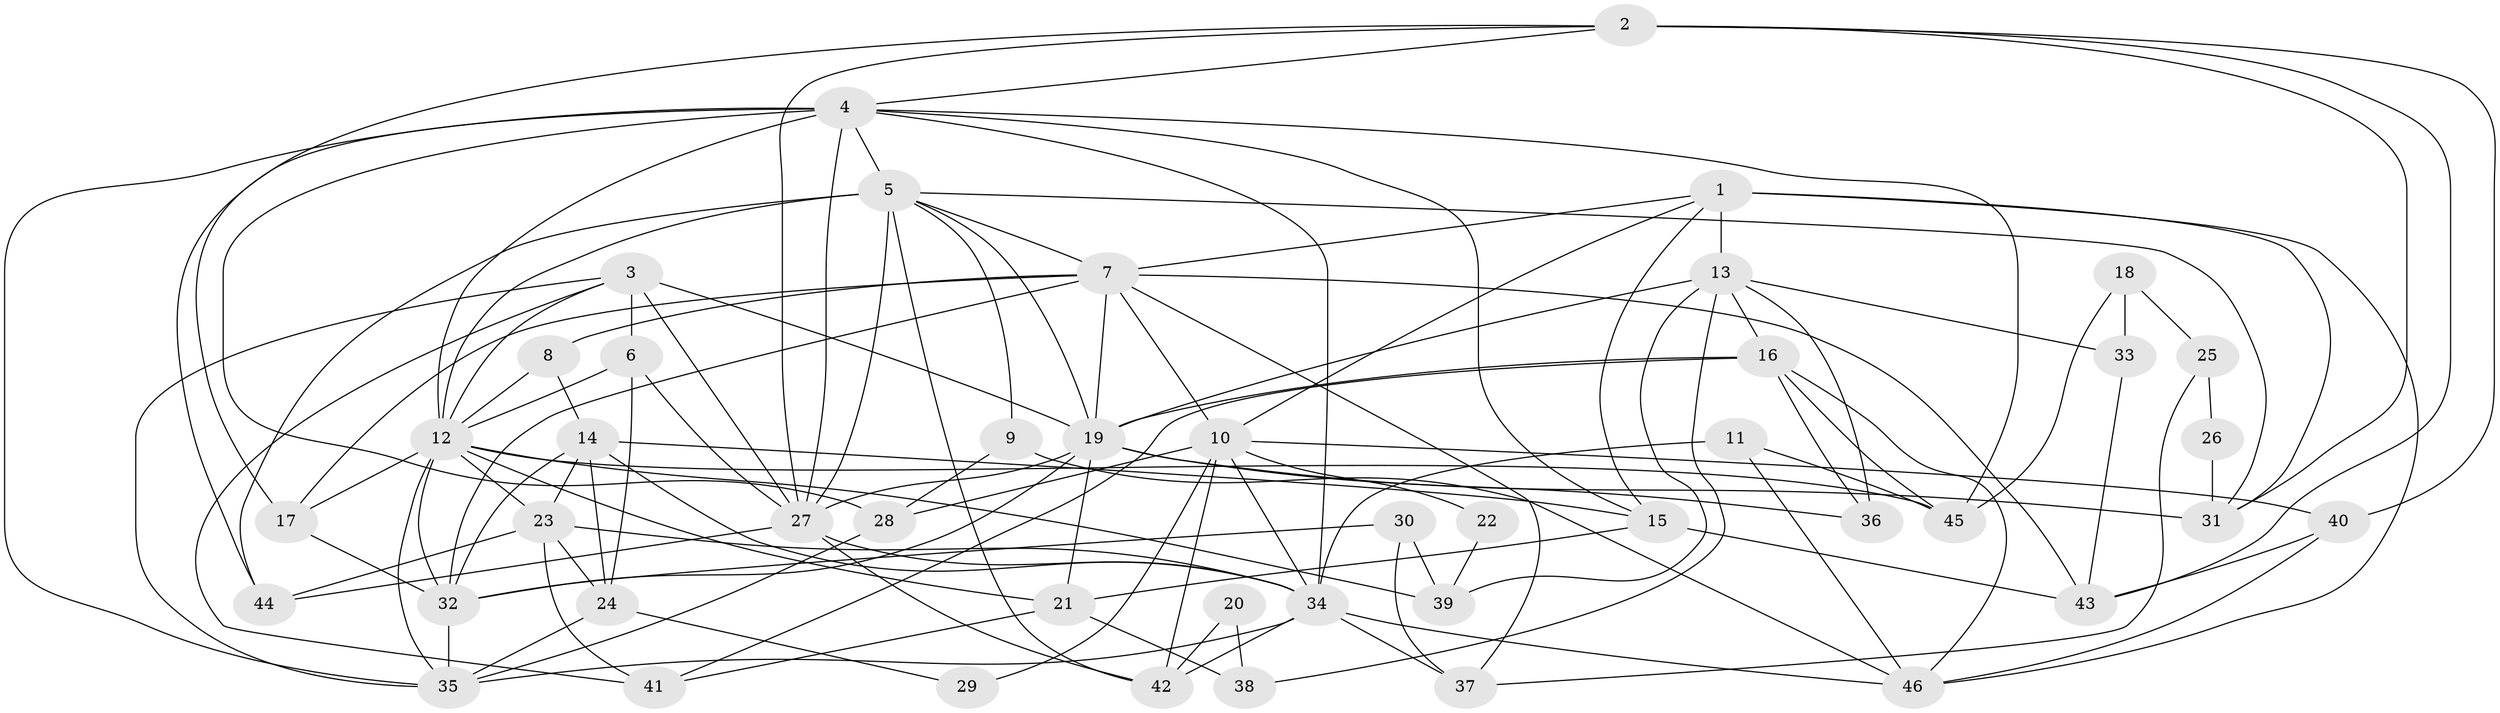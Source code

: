 // original degree distribution, {3: 0.2967032967032967, 2: 0.12087912087912088, 5: 0.15384615384615385, 4: 0.27472527472527475, 8: 0.03296703296703297, 7: 0.01098901098901099, 6: 0.10989010989010989}
// Generated by graph-tools (version 1.1) at 2025/36/03/09/25 02:36:13]
// undirected, 46 vertices, 121 edges
graph export_dot {
graph [start="1"]
  node [color=gray90,style=filled];
  1;
  2;
  3;
  4;
  5;
  6;
  7;
  8;
  9;
  10;
  11;
  12;
  13;
  14;
  15;
  16;
  17;
  18;
  19;
  20;
  21;
  22;
  23;
  24;
  25;
  26;
  27;
  28;
  29;
  30;
  31;
  32;
  33;
  34;
  35;
  36;
  37;
  38;
  39;
  40;
  41;
  42;
  43;
  44;
  45;
  46;
  1 -- 7 [weight=1.0];
  1 -- 10 [weight=1.0];
  1 -- 13 [weight=1.0];
  1 -- 15 [weight=1.0];
  1 -- 31 [weight=2.0];
  1 -- 46 [weight=1.0];
  2 -- 4 [weight=1.0];
  2 -- 27 [weight=1.0];
  2 -- 31 [weight=1.0];
  2 -- 40 [weight=1.0];
  2 -- 43 [weight=1.0];
  2 -- 44 [weight=1.0];
  3 -- 6 [weight=1.0];
  3 -- 12 [weight=1.0];
  3 -- 19 [weight=2.0];
  3 -- 27 [weight=1.0];
  3 -- 35 [weight=1.0];
  3 -- 41 [weight=1.0];
  4 -- 5 [weight=1.0];
  4 -- 12 [weight=3.0];
  4 -- 15 [weight=1.0];
  4 -- 17 [weight=2.0];
  4 -- 27 [weight=1.0];
  4 -- 28 [weight=1.0];
  4 -- 34 [weight=1.0];
  4 -- 35 [weight=1.0];
  4 -- 45 [weight=1.0];
  5 -- 7 [weight=2.0];
  5 -- 9 [weight=1.0];
  5 -- 12 [weight=1.0];
  5 -- 19 [weight=1.0];
  5 -- 27 [weight=5.0];
  5 -- 31 [weight=1.0];
  5 -- 42 [weight=1.0];
  5 -- 44 [weight=1.0];
  6 -- 12 [weight=1.0];
  6 -- 24 [weight=1.0];
  6 -- 27 [weight=1.0];
  7 -- 8 [weight=1.0];
  7 -- 10 [weight=1.0];
  7 -- 17 [weight=1.0];
  7 -- 19 [weight=1.0];
  7 -- 32 [weight=1.0];
  7 -- 37 [weight=1.0];
  7 -- 43 [weight=1.0];
  8 -- 12 [weight=1.0];
  8 -- 14 [weight=1.0];
  9 -- 28 [weight=1.0];
  9 -- 46 [weight=1.0];
  10 -- 22 [weight=1.0];
  10 -- 28 [weight=1.0];
  10 -- 29 [weight=1.0];
  10 -- 34 [weight=1.0];
  10 -- 40 [weight=1.0];
  10 -- 42 [weight=1.0];
  11 -- 34 [weight=1.0];
  11 -- 45 [weight=1.0];
  11 -- 46 [weight=1.0];
  12 -- 17 [weight=1.0];
  12 -- 21 [weight=1.0];
  12 -- 23 [weight=1.0];
  12 -- 32 [weight=1.0];
  12 -- 35 [weight=2.0];
  12 -- 39 [weight=1.0];
  12 -- 45 [weight=1.0];
  13 -- 16 [weight=1.0];
  13 -- 19 [weight=1.0];
  13 -- 33 [weight=1.0];
  13 -- 36 [weight=1.0];
  13 -- 38 [weight=1.0];
  13 -- 39 [weight=1.0];
  14 -- 15 [weight=1.0];
  14 -- 23 [weight=1.0];
  14 -- 24 [weight=1.0];
  14 -- 32 [weight=1.0];
  14 -- 34 [weight=2.0];
  15 -- 21 [weight=1.0];
  15 -- 43 [weight=1.0];
  16 -- 19 [weight=1.0];
  16 -- 36 [weight=1.0];
  16 -- 41 [weight=1.0];
  16 -- 45 [weight=1.0];
  16 -- 46 [weight=1.0];
  17 -- 32 [weight=1.0];
  18 -- 25 [weight=1.0];
  18 -- 33 [weight=1.0];
  18 -- 45 [weight=1.0];
  19 -- 21 [weight=1.0];
  19 -- 27 [weight=2.0];
  19 -- 31 [weight=3.0];
  19 -- 32 [weight=1.0];
  19 -- 36 [weight=1.0];
  20 -- 38 [weight=1.0];
  20 -- 42 [weight=1.0];
  21 -- 38 [weight=1.0];
  21 -- 41 [weight=1.0];
  22 -- 39 [weight=1.0];
  23 -- 24 [weight=1.0];
  23 -- 34 [weight=1.0];
  23 -- 41 [weight=1.0];
  23 -- 44 [weight=1.0];
  24 -- 29 [weight=1.0];
  24 -- 35 [weight=1.0];
  25 -- 26 [weight=1.0];
  25 -- 37 [weight=1.0];
  26 -- 31 [weight=1.0];
  27 -- 34 [weight=1.0];
  27 -- 42 [weight=1.0];
  27 -- 44 [weight=1.0];
  28 -- 35 [weight=2.0];
  30 -- 32 [weight=1.0];
  30 -- 37 [weight=1.0];
  30 -- 39 [weight=1.0];
  32 -- 35 [weight=1.0];
  33 -- 43 [weight=1.0];
  34 -- 35 [weight=1.0];
  34 -- 37 [weight=1.0];
  34 -- 42 [weight=1.0];
  34 -- 46 [weight=1.0];
  40 -- 43 [weight=1.0];
  40 -- 46 [weight=1.0];
}
